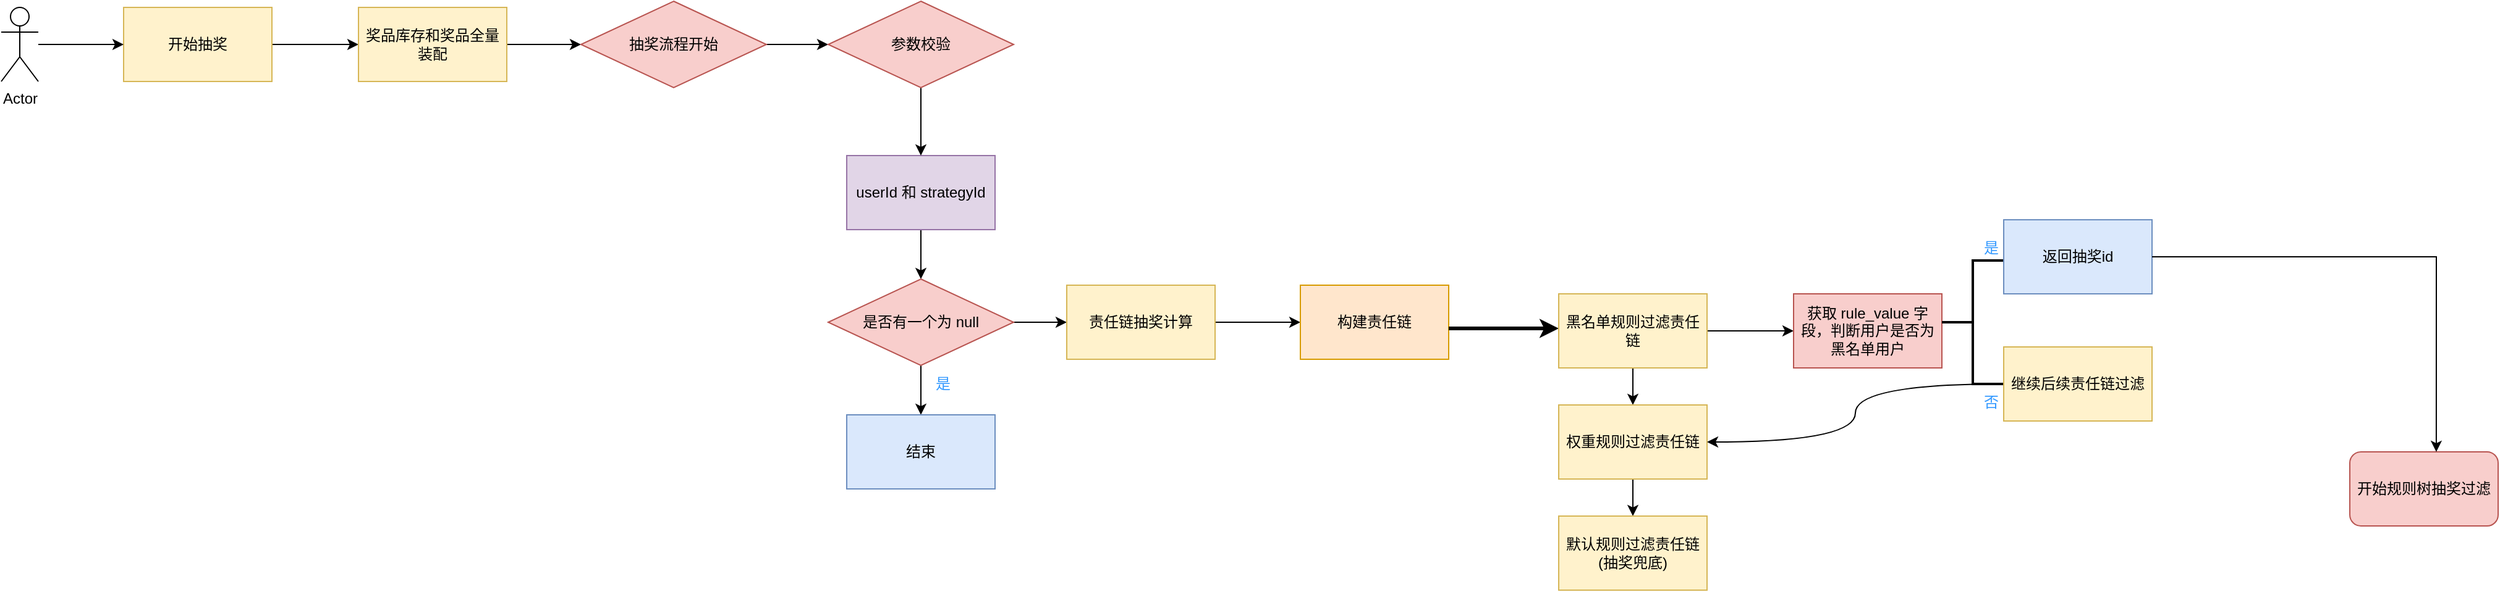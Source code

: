 <mxfile version="24.7.6">
  <diagram name="第 1 页" id="PPXbx5kV3rh6wzn9_Yuk">
    <mxGraphModel dx="2625" dy="1543" grid="1" gridSize="10" guides="1" tooltips="1" connect="1" arrows="1" fold="1" page="1" pageScale="1" pageWidth="827" pageHeight="1169" math="0" shadow="0">
      <root>
        <mxCell id="0" />
        <mxCell id="1" parent="0" />
        <mxCell id="7CV5jfCz6AHtWRIZSKS_-5" style="edgeStyle=orthogonalEdgeStyle;rounded=0;orthogonalLoop=1;jettySize=auto;html=1;exitX=1;exitY=0.5;exitDx=0;exitDy=0;entryX=0;entryY=0.5;entryDx=0;entryDy=0;" edge="1" parent="1" source="7CV5jfCz6AHtWRIZSKS_-3" target="7CV5jfCz6AHtWRIZSKS_-4">
          <mxGeometry relative="1" as="geometry" />
        </mxCell>
        <mxCell id="7CV5jfCz6AHtWRIZSKS_-3" value="开始抽奖" style="rounded=0;whiteSpace=wrap;html=1;fillColor=#fff2cc;strokeColor=#d6b656;" vertex="1" parent="1">
          <mxGeometry x="229" y="180" width="120" height="60" as="geometry" />
        </mxCell>
        <mxCell id="7CV5jfCz6AHtWRIZSKS_-7" style="edgeStyle=orthogonalEdgeStyle;rounded=0;orthogonalLoop=1;jettySize=auto;html=1;entryX=0;entryY=0.5;entryDx=0;entryDy=0;" edge="1" parent="1" source="7CV5jfCz6AHtWRIZSKS_-4">
          <mxGeometry relative="1" as="geometry">
            <mxPoint x="599" y="210" as="targetPoint" />
          </mxGeometry>
        </mxCell>
        <mxCell id="7CV5jfCz6AHtWRIZSKS_-4" value="奖品库存和奖品全量装配" style="rounded=0;whiteSpace=wrap;html=1;fillColor=#fff2cc;strokeColor=#d6b656;" vertex="1" parent="1">
          <mxGeometry x="419" y="180" width="120" height="60" as="geometry" />
        </mxCell>
        <mxCell id="7CV5jfCz6AHtWRIZSKS_-10" style="edgeStyle=orthogonalEdgeStyle;rounded=0;orthogonalLoop=1;jettySize=auto;html=1;exitX=1;exitY=0.5;exitDx=0;exitDy=0;" edge="1" parent="1" source="7CV5jfCz6AHtWRIZSKS_-9">
          <mxGeometry relative="1" as="geometry">
            <mxPoint x="799" y="210" as="targetPoint" />
          </mxGeometry>
        </mxCell>
        <mxCell id="7CV5jfCz6AHtWRIZSKS_-9" value="抽奖流程开始" style="rhombus;whiteSpace=wrap;html=1;fillColor=#f8cecc;strokeColor=#b85450;" vertex="1" parent="1">
          <mxGeometry x="599" y="175" width="150" height="70" as="geometry" />
        </mxCell>
        <mxCell id="7CV5jfCz6AHtWRIZSKS_-16" style="edgeStyle=orthogonalEdgeStyle;rounded=0;orthogonalLoop=1;jettySize=auto;html=1;exitX=0.5;exitY=1;exitDx=0;exitDy=0;entryX=0.5;entryY=0;entryDx=0;entryDy=0;" edge="1" parent="1" source="7CV5jfCz6AHtWRIZSKS_-11">
          <mxGeometry relative="1" as="geometry">
            <mxPoint x="874" y="400" as="targetPoint" />
          </mxGeometry>
        </mxCell>
        <mxCell id="7CV5jfCz6AHtWRIZSKS_-11" value="userId 和 strategyId" style="rounded=0;whiteSpace=wrap;html=1;fillColor=#e1d5e7;strokeColor=#9673a6;" vertex="1" parent="1">
          <mxGeometry x="814" y="300" width="120" height="60" as="geometry" />
        </mxCell>
        <mxCell id="7CV5jfCz6AHtWRIZSKS_-14" style="edgeStyle=orthogonalEdgeStyle;rounded=0;orthogonalLoop=1;jettySize=auto;html=1;exitX=0.5;exitY=1;exitDx=0;exitDy=0;entryX=0.5;entryY=0;entryDx=0;entryDy=0;" edge="1" parent="1" source="7CV5jfCz6AHtWRIZSKS_-13" target="7CV5jfCz6AHtWRIZSKS_-11">
          <mxGeometry relative="1" as="geometry" />
        </mxCell>
        <mxCell id="7CV5jfCz6AHtWRIZSKS_-13" value="参数校验" style="rhombus;whiteSpace=wrap;html=1;fillColor=#f8cecc;strokeColor=#b85450;" vertex="1" parent="1">
          <mxGeometry x="799" y="175" width="150" height="70" as="geometry" />
        </mxCell>
        <mxCell id="7CV5jfCz6AHtWRIZSKS_-19" style="edgeStyle=orthogonalEdgeStyle;rounded=0;orthogonalLoop=1;jettySize=auto;html=1;exitX=0.5;exitY=1;exitDx=0;exitDy=0;" edge="1" parent="1" source="7CV5jfCz6AHtWRIZSKS_-17" target="7CV5jfCz6AHtWRIZSKS_-18">
          <mxGeometry relative="1" as="geometry" />
        </mxCell>
        <mxCell id="7CV5jfCz6AHtWRIZSKS_-24" value="" style="edgeStyle=orthogonalEdgeStyle;rounded=0;orthogonalLoop=1;jettySize=auto;html=1;" edge="1" parent="1" source="7CV5jfCz6AHtWRIZSKS_-17" target="7CV5jfCz6AHtWRIZSKS_-22">
          <mxGeometry relative="1" as="geometry" />
        </mxCell>
        <mxCell id="7CV5jfCz6AHtWRIZSKS_-17" value="是否有一个为 null" style="rhombus;whiteSpace=wrap;html=1;fillColor=#f8cecc;strokeColor=#b85450;" vertex="1" parent="1">
          <mxGeometry x="799" y="400" width="150" height="70" as="geometry" />
        </mxCell>
        <mxCell id="7CV5jfCz6AHtWRIZSKS_-18" value="结束" style="rounded=0;whiteSpace=wrap;html=1;fillColor=#dae8fc;strokeColor=#6c8ebf;" vertex="1" parent="1">
          <mxGeometry x="814" y="510" width="120" height="60" as="geometry" />
        </mxCell>
        <mxCell id="7CV5jfCz6AHtWRIZSKS_-20" value="&lt;font color=&quot;#3399ff&quot;&gt;是&lt;/font&gt;" style="text;strokeColor=none;align=center;fillColor=none;html=1;verticalAlign=middle;whiteSpace=wrap;rounded=0;" vertex="1" parent="1">
          <mxGeometry x="862" y="470" width="60" height="30" as="geometry" />
        </mxCell>
        <mxCell id="7CV5jfCz6AHtWRIZSKS_-35" value="" style="edgeStyle=orthogonalEdgeStyle;rounded=0;orthogonalLoop=1;jettySize=auto;html=1;" edge="1" parent="1" source="7CV5jfCz6AHtWRIZSKS_-22" target="7CV5jfCz6AHtWRIZSKS_-34">
          <mxGeometry relative="1" as="geometry" />
        </mxCell>
        <mxCell id="7CV5jfCz6AHtWRIZSKS_-22" value="责任链抽奖计算" style="rounded=0;whiteSpace=wrap;html=1;fillColor=#fff2cc;strokeColor=#d6b656;" vertex="1" parent="1">
          <mxGeometry x="992" y="405" width="120" height="60" as="geometry" />
        </mxCell>
        <mxCell id="7CV5jfCz6AHtWRIZSKS_-33" value="" style="edgeStyle=orthogonalEdgeStyle;rounded=0;orthogonalLoop=1;jettySize=auto;html=1;" edge="1" parent="1" source="7CV5jfCz6AHtWRIZSKS_-25" target="7CV5jfCz6AHtWRIZSKS_-3">
          <mxGeometry relative="1" as="geometry" />
        </mxCell>
        <mxCell id="7CV5jfCz6AHtWRIZSKS_-25" value="Actor" style="shape=umlActor;verticalLabelPosition=bottom;verticalAlign=top;html=1;" vertex="1" parent="1">
          <mxGeometry x="130" y="180" width="30" height="60" as="geometry" />
        </mxCell>
        <mxCell id="7CV5jfCz6AHtWRIZSKS_-34" value="构建责任链" style="rounded=0;whiteSpace=wrap;html=1;fillColor=#ffe6cc;strokeColor=#d79b00;" vertex="1" parent="1">
          <mxGeometry x="1181" y="405" width="120" height="60" as="geometry" />
        </mxCell>
        <mxCell id="7CV5jfCz6AHtWRIZSKS_-41" value="" style="endArrow=classic;html=1;rounded=0;curved=0;strokeWidth=3;" edge="1" parent="1">
          <mxGeometry width="50" height="50" relative="1" as="geometry">
            <mxPoint x="1301" y="440" as="sourcePoint" />
            <mxPoint x="1390" y="440" as="targetPoint" />
          </mxGeometry>
        </mxCell>
        <mxCell id="7CV5jfCz6AHtWRIZSKS_-52" value="" style="edgeStyle=orthogonalEdgeStyle;rounded=0;orthogonalLoop=1;jettySize=auto;html=1;" edge="1" parent="1" source="7CV5jfCz6AHtWRIZSKS_-49" target="7CV5jfCz6AHtWRIZSKS_-50">
          <mxGeometry relative="1" as="geometry" />
        </mxCell>
        <mxCell id="7CV5jfCz6AHtWRIZSKS_-56" value="" style="edgeStyle=orthogonalEdgeStyle;rounded=0;orthogonalLoop=1;jettySize=auto;html=1;" edge="1" parent="1" source="7CV5jfCz6AHtWRIZSKS_-49" target="7CV5jfCz6AHtWRIZSKS_-55">
          <mxGeometry relative="1" as="geometry" />
        </mxCell>
        <mxCell id="7CV5jfCz6AHtWRIZSKS_-49" value="黑名单规则过滤责任链" style="rounded=0;whiteSpace=wrap;html=1;fillColor=#fff2cc;strokeColor=#d6b656;" vertex="1" parent="1">
          <mxGeometry x="1390" y="412" width="120" height="60" as="geometry" />
        </mxCell>
        <mxCell id="7CV5jfCz6AHtWRIZSKS_-53" value="" style="edgeStyle=orthogonalEdgeStyle;rounded=0;orthogonalLoop=1;jettySize=auto;html=1;" edge="1" parent="1" source="7CV5jfCz6AHtWRIZSKS_-50" target="7CV5jfCz6AHtWRIZSKS_-51">
          <mxGeometry relative="1" as="geometry" />
        </mxCell>
        <mxCell id="7CV5jfCz6AHtWRIZSKS_-50" value="权重规则过滤责任链" style="rounded=0;whiteSpace=wrap;html=1;fillColor=#fff2cc;strokeColor=#d6b656;" vertex="1" parent="1">
          <mxGeometry x="1390" y="502" width="120" height="60" as="geometry" />
        </mxCell>
        <mxCell id="7CV5jfCz6AHtWRIZSKS_-51" value="默认规则过滤责任链(抽奖兜底)" style="rounded=0;whiteSpace=wrap;html=1;fillColor=#fff2cc;strokeColor=#d6b656;" vertex="1" parent="1">
          <mxGeometry x="1390" y="592" width="120" height="60" as="geometry" />
        </mxCell>
        <mxCell id="7CV5jfCz6AHtWRIZSKS_-55" value="获取 rule_value 字段，判断用户是否为黑名单用户" style="rounded=0;whiteSpace=wrap;html=1;fillColor=#f8cecc;strokeColor=#b85450;" vertex="1" parent="1">
          <mxGeometry x="1580" y="412" width="120" height="60" as="geometry" />
        </mxCell>
        <mxCell id="7CV5jfCz6AHtWRIZSKS_-57" value="" style="strokeWidth=2;html=1;shape=mxgraph.flowchart.annotation_2;align=left;labelPosition=right;pointerEvents=1;" vertex="1" parent="1">
          <mxGeometry x="1700" y="385" width="50" height="100" as="geometry" />
        </mxCell>
        <mxCell id="7CV5jfCz6AHtWRIZSKS_-58" value="&lt;font color=&quot;#3399ff&quot;&gt;是&lt;/font&gt;" style="text;strokeColor=none;align=center;fillColor=none;html=1;verticalAlign=middle;whiteSpace=wrap;rounded=0;" vertex="1" parent="1">
          <mxGeometry x="1710" y="360" width="60" height="30" as="geometry" />
        </mxCell>
        <mxCell id="7CV5jfCz6AHtWRIZSKS_-59" value="&lt;font color=&quot;#3399ff&quot;&gt;否&lt;/font&gt;" style="text;strokeColor=none;align=center;fillColor=none;html=1;verticalAlign=middle;whiteSpace=wrap;rounded=0;" vertex="1" parent="1">
          <mxGeometry x="1710" y="485" width="60" height="30" as="geometry" />
        </mxCell>
        <mxCell id="7CV5jfCz6AHtWRIZSKS_-60" value="返回抽奖id" style="rounded=0;whiteSpace=wrap;html=1;fillColor=#dae8fc;strokeColor=#6c8ebf;" vertex="1" parent="1">
          <mxGeometry x="1750" y="352" width="120" height="60" as="geometry" />
        </mxCell>
        <mxCell id="7CV5jfCz6AHtWRIZSKS_-62" style="rounded=0;orthogonalLoop=1;jettySize=auto;html=1;entryX=1;entryY=0.5;entryDx=0;entryDy=0;edgeStyle=orthogonalEdgeStyle;elbow=vertical;curved=1;" edge="1" parent="1" source="7CV5jfCz6AHtWRIZSKS_-61" target="7CV5jfCz6AHtWRIZSKS_-50">
          <mxGeometry relative="1" as="geometry" />
        </mxCell>
        <mxCell id="7CV5jfCz6AHtWRIZSKS_-61" value="继续后续责任链过滤" style="rounded=0;whiteSpace=wrap;html=1;fillColor=#fff2cc;strokeColor=#d6b656;" vertex="1" parent="1">
          <mxGeometry x="1750" y="455" width="120" height="60" as="geometry" />
        </mxCell>
        <mxCell id="7CV5jfCz6AHtWRIZSKS_-63" value="开始规则树抽奖过滤" style="rounded=1;whiteSpace=wrap;html=1;fillColor=#f8cecc;strokeColor=#b85450;" vertex="1" parent="1">
          <mxGeometry x="2030" y="540" width="120" height="60" as="geometry" />
        </mxCell>
        <mxCell id="7CV5jfCz6AHtWRIZSKS_-64" style="edgeStyle=orthogonalEdgeStyle;rounded=0;orthogonalLoop=1;jettySize=auto;html=1;entryX=0.583;entryY=0;entryDx=0;entryDy=0;entryPerimeter=0;" edge="1" parent="1" source="7CV5jfCz6AHtWRIZSKS_-60" target="7CV5jfCz6AHtWRIZSKS_-63">
          <mxGeometry relative="1" as="geometry" />
        </mxCell>
      </root>
    </mxGraphModel>
  </diagram>
</mxfile>
